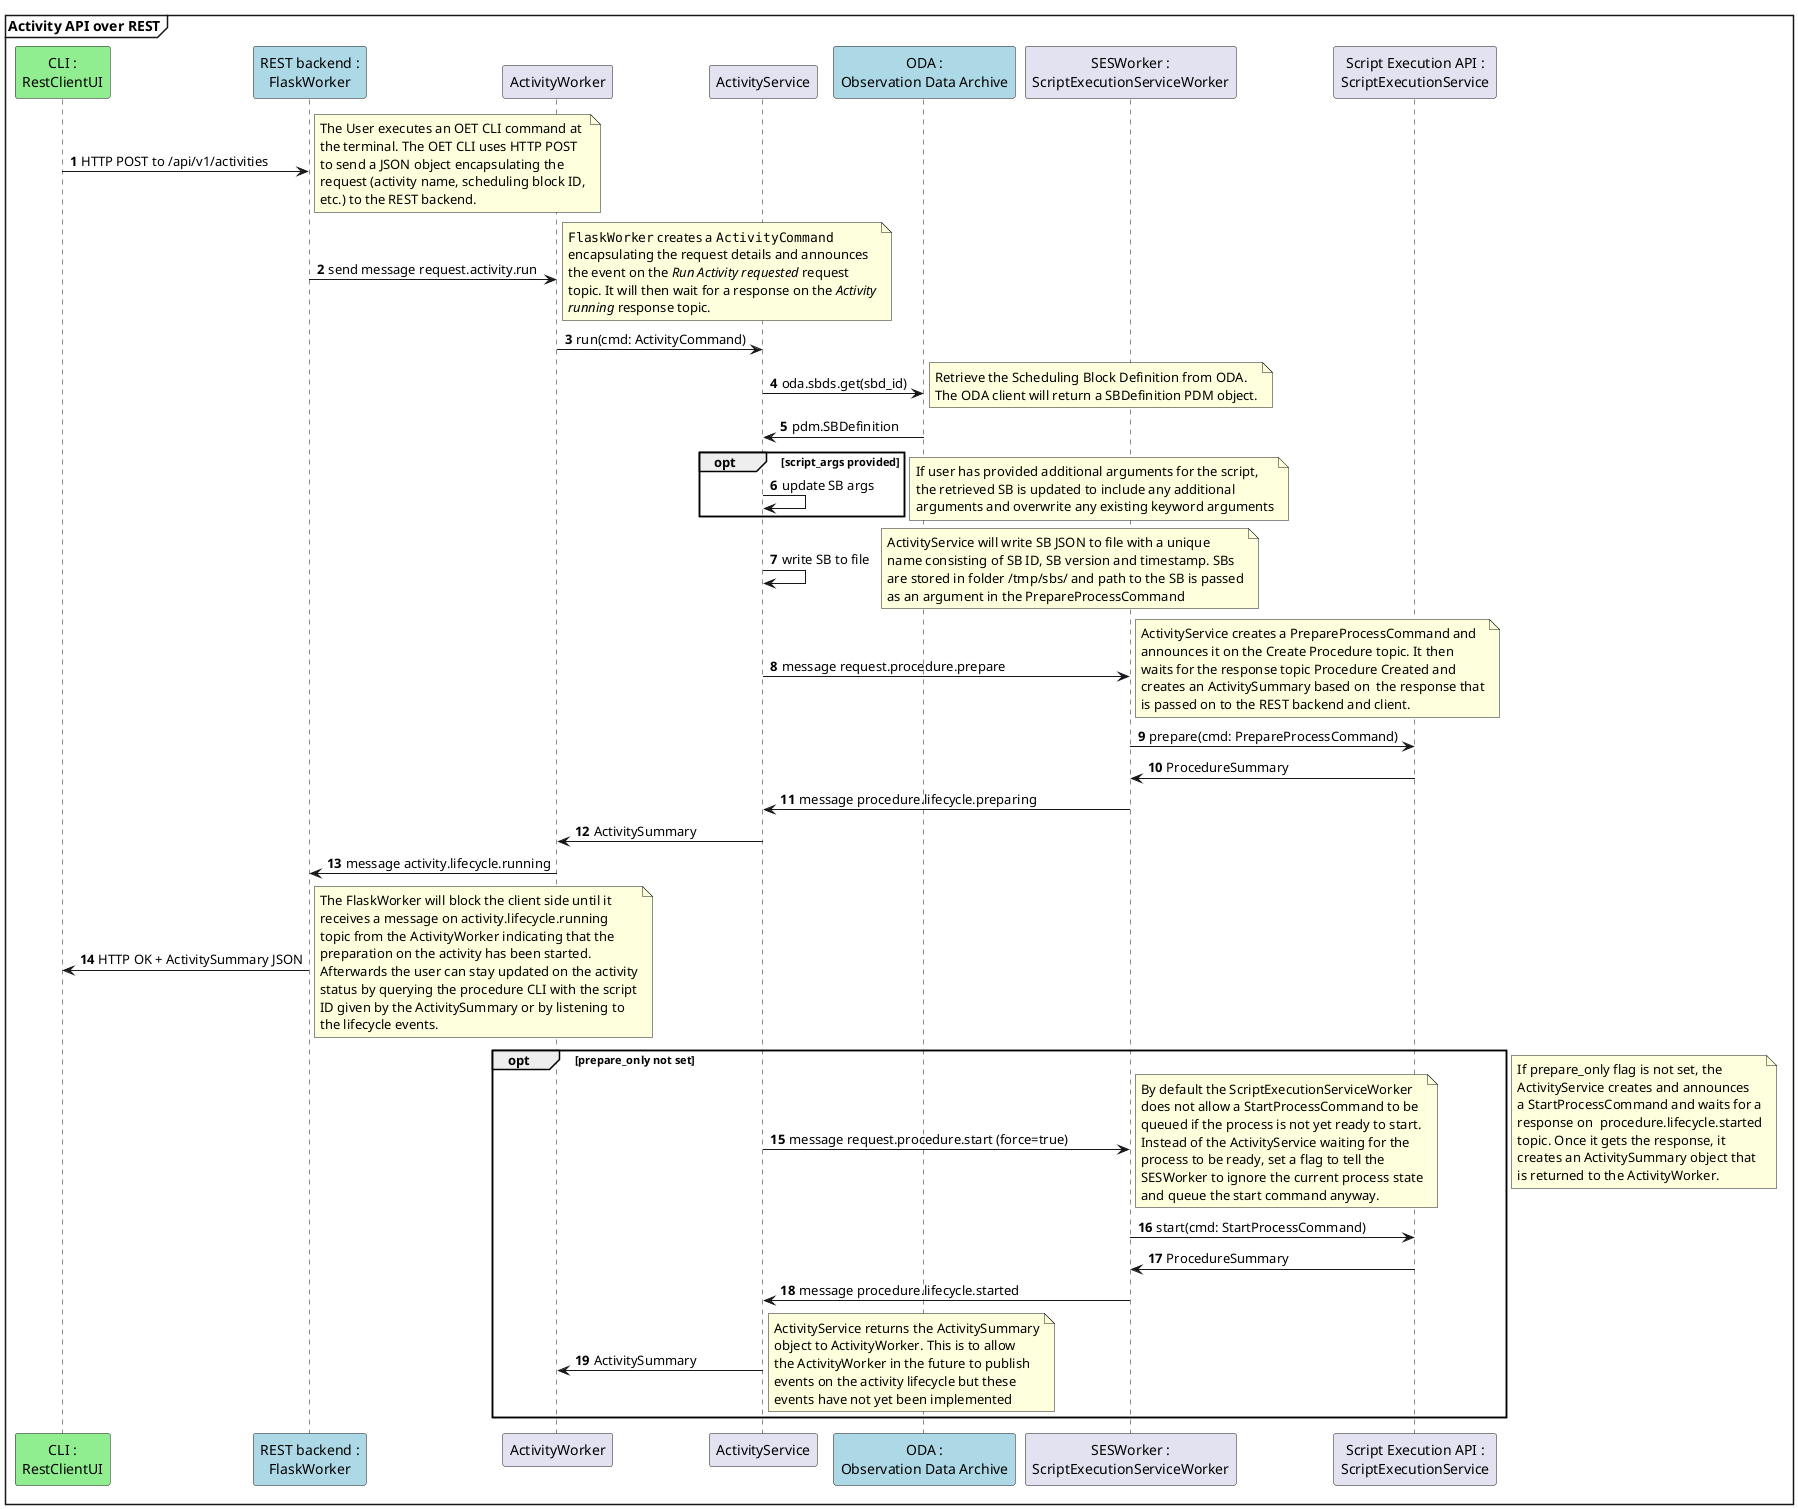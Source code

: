 @startuml
'https://plantuml.com/sequence-diagram


mainframe **Activity API over REST**

autonumber

participant cli as "CLI :\nRestClientUI" #lightgreen
participant FlaskWorker as "REST backend :\nFlaskWorker" #lightblue
participant ActivityWorker
participant ActivityService
participant ODA as "ODA :\nObservation Data Archive" #lightblue
participant ScriptExecutionServiceWorker as "SESWorker :\nScriptExecutionServiceWorker"
participant ScriptExecutionService as "Script Execution API :\nScriptExecutionService"

cli -> FlaskWorker: HTTP POST to /api/v1/activities
note right
The User executes an OET CLI command at
the terminal. The OET CLI uses HTTP POST
to send a JSON object encapsulating the
request (activity name, scheduling block ID,
etc.) to the REST backend.
end note

FlaskWorker -> ActivityWorker: send message request.activity.run
note right
""FlaskWorker"" creates a ""ActivityCommand""
encapsulating the request details and announces
the event on the //Run Activity requested// request
topic. It will then wait for a response on the //Activity//
//running// response topic.
end note

ActivityWorker -> ActivityService: run(cmd: ActivityCommand)

ActivityService -> ODA: oda.sbds.get(sbd_id)
note right
Retrieve the Scheduling Block Definition from ODA.
The ODA client will return a SBDefinition PDM object.
end note
ODA -> ActivityService: pdm.SBDefinition

opt script_args provided
ActivityService -> ActivityService: update SB args
end
note right
If user has provided additional arguments for the script,
the retrieved SB is updated to include any additional
arguments and overwrite any existing keyword arguments
end note

ActivityService -> ActivityService: write SB to file
note right
ActivityService will write SB JSON to file with a unique
name consisting of SB ID, SB version and timestamp. SBs
are stored in folder /tmp/sbs/ and path to the SB is passed
as an argument in the PrepareProcessCommand
end note


ActivityService -> ScriptExecutionServiceWorker: message request.procedure.prepare

note right
ActivityService creates a PrepareProcessCommand and
announces it on the Create Procedure topic. It then
waits for the response topic Procedure Created and
creates an ActivitySummary based on  the response that
is passed on to the REST backend and client.
end note

ScriptExecutionServiceWorker -> ScriptExecutionService: prepare(cmd: PrepareProcessCommand)

ScriptExecutionService -> ScriptExecutionServiceWorker: ProcedureSummary

ScriptExecutionServiceWorker -> ActivityService: message procedure.lifecycle.preparing

ActivityService -> ActivityWorker: ActivitySummary

ActivityWorker -> FlaskWorker: message activity.lifecycle.running

cli <- FlaskWorker: HTTP OK + ActivitySummary JSON
note right
The FlaskWorker will block the client side until it
receives a message on activity.lifecycle.running
topic from the ActivityWorker indicating that the
preparation on the activity has been started.
Afterwards the user can stay updated on the activity
status by querying the procedure CLI with the script
ID given by the ActivitySummary or by listening to
the lifecycle events.
end note

opt prepare_only not set
ActivityService -> ScriptExecutionServiceWorker: message request.procedure.start (force=true)
note right
By default the ScriptExecutionServiceWorker
does not allow a StartProcessCommand to be
queued if the process is not yet ready to start.
Instead of the ActivityService waiting for the
process to be ready, set a flag to tell the
SESWorker to ignore the current process state
and queue the start command anyway.
end note

ScriptExecutionServiceWorker -> ScriptExecutionService: start(cmd: StartProcessCommand)

ScriptExecutionService -> ScriptExecutionServiceWorker: ProcedureSummary

ScriptExecutionServiceWorker -> ActivityService: message procedure.lifecycle.started

ActivityService -> ActivityWorker: ActivitySummary
note right
ActivityService returns the ActivitySummary
object to ActivityWorker. This is to allow
the ActivityWorker in the future to publish
events on the activity lifecycle but these
events have not yet been implemented
end note

end
note right
If prepare_only flag is not set, the
ActivityService creates and announces
a StartProcessCommand and waits for a
response on  procedure.lifecycle.started
topic. Once it gets the response, it
creates an ActivitySummary object that
is returned to the ActivityWorker.
end note

@enduml
